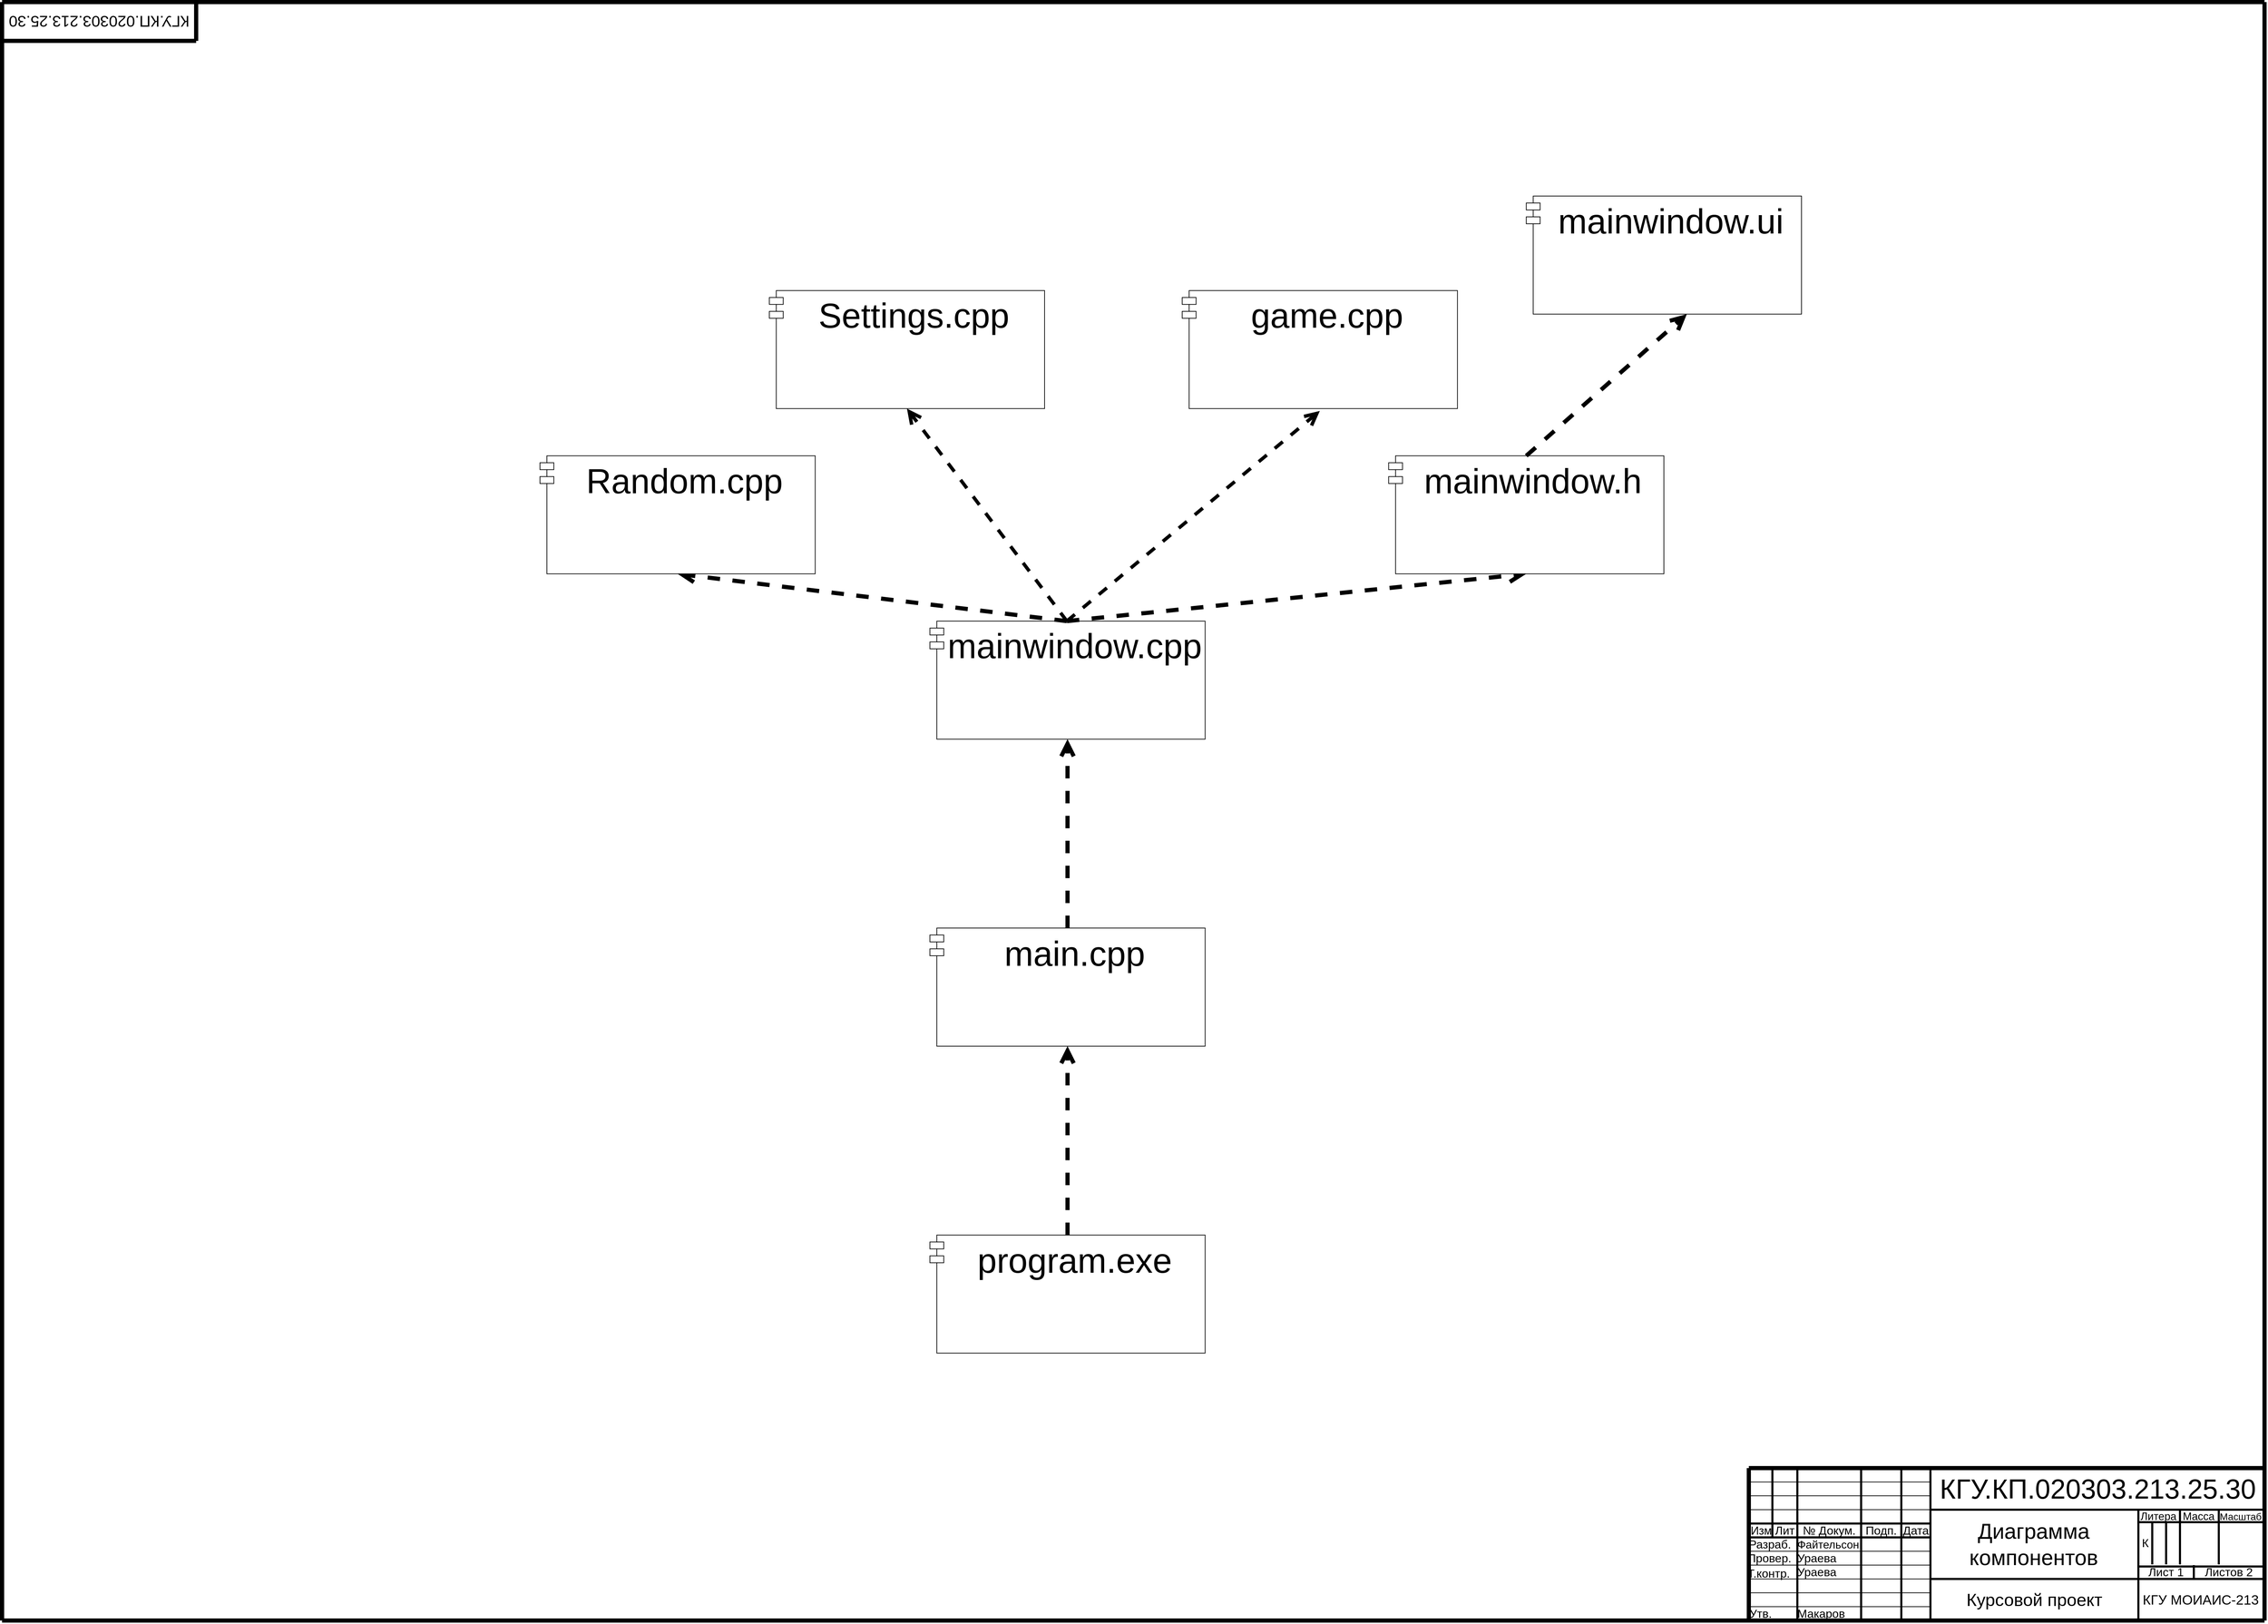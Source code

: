 <mxfile version="26.0.5">
  <diagram name="Страница-1" id="hfI7l834m9IzSOkMLOht">
    <mxGraphModel dx="1466" dy="809" grid="1" gridSize="10" guides="1" tooltips="1" connect="1" arrows="1" fold="1" page="1" pageScale="1" pageWidth="850" pageHeight="1100" math="0" shadow="0">
      <root>
        <mxCell id="0" />
        <mxCell id="1" parent="0" />
        <UserObject label="&lt;div style=&quot;font-size: 1px&quot;&gt;&lt;font style=&quot;font-size:16.93px;font-family:Arial;color:#000000;direction:ltr;letter-spacing:0px;line-height:120%;opacity:1&quot;&gt;Лит&lt;br/&gt;&lt;/font&gt;&lt;/div&gt;" tags="Background" id="srDaBskKyKmV22WjLrVP-1">
          <mxCell style="verticalAlign=middle;align=center;overflow=width;vsdxID=69;fillColor=none;gradientColor=none;shape=stencil(nZBLDoAgDERP0z3SIyjew0SURgSD+Lu9kMZoXLhwN9O+tukAlrNpJg1SzDH4QW/URgNYgZTkjA4UkwJUgGXng+6DX1zLfmoymdXo17xh5zmRJ6Q42BWCfc2oJfdAr+Yv+AP9Cb7OJ3H/2JG1HNGz/84klThPVCc=);strokeColor=none;points=[];labelBackgroundColor=none;rounded=0;html=1;whiteSpace=wrap;" vertex="1" parent="1">
            <mxGeometry x="2632" y="2216" width="40" height="19" as="geometry" />
          </mxCell>
        </UserObject>
        <UserObject label="&lt;div style=&quot;font-size: 1px&quot;&gt;&lt;font style=&quot;font-size:16.93px;font-family:Arial;color:#000000;direction:ltr;letter-spacing:0px;line-height:120%;opacity:1&quot;&gt;№ Докум.&lt;br/&gt;&lt;/font&gt;&lt;/div&gt;" tags="Background" id="srDaBskKyKmV22WjLrVP-2">
          <mxCell style="verticalAlign=middle;align=center;overflow=width;vsdxID=70;fillColor=none;gradientColor=none;shape=stencil(nZBLDoAgDERP0z3SIyjew0SURgSD+Lu9kMZoXLhwN9O+tukAlrNpJg1SzDH4QW/URgNYgZTkjA4UkwJUgGXng+6DX1zLfmoymdXo17xh5zmRJ6Q42BWCfc2oJfdAr+Yv+AP9Cb7OJ3H/2JG1HNGz/84klThPVCc=);strokeColor=none;points=[];labelBackgroundColor=none;rounded=0;html=1;whiteSpace=wrap;" vertex="1" parent="1">
            <mxGeometry x="2670" y="2216" width="92" height="19" as="geometry" />
          </mxCell>
        </UserObject>
        <UserObject label="&lt;div style=&quot;font-size: 1px&quot;&gt;&lt;font style=&quot;font-size:16.93px;font-family:Arial;color:#000000;direction:ltr;letter-spacing:0px;line-height:120%;opacity:1&quot;&gt;Подп.&lt;br/&gt;&lt;/font&gt;&lt;/div&gt;" tags="Background" id="srDaBskKyKmV22WjLrVP-3">
          <mxCell style="verticalAlign=middle;align=center;overflow=width;vsdxID=71;fillColor=none;gradientColor=none;shape=stencil(nZBLDoAgDERP0z3SIyjew0SURgSD+Lu9kMZoXLhwN9O+tukAlrNpJg1SzDH4QW/URgNYgZTkjA4UkwJUgGXng+6DX1zLfmoymdXo17xh5zmRJ6Q42BWCfc2oJfdAr+Yv+AP9Cb7OJ3H/2JG1HNGz/84klThPVCc=);strokeColor=none;points=[];labelBackgroundColor=none;rounded=0;html=1;whiteSpace=wrap;" vertex="1" parent="1">
            <mxGeometry x="2762" y="2216" width="58" height="19" as="geometry" />
          </mxCell>
        </UserObject>
        <UserObject label="&lt;div style=&quot;font-size: 1px&quot;&gt;&lt;font style=&quot;font-size:16.93px;font-family:Arial;color:#000000;direction:ltr;letter-spacing:0px;line-height:120%;opacity:1&quot;&gt;Дата&lt;br/&gt;&lt;/font&gt;&lt;/div&gt;" tags="Background" id="srDaBskKyKmV22WjLrVP-4">
          <mxCell style="verticalAlign=middle;align=center;overflow=width;vsdxID=72;fillColor=none;gradientColor=none;shape=stencil(nZBLDoAgDERP0z3SIyjew0SURgSD+Lu9kMZoXLhwN9O+tukAlrNpJg1SzDH4QW/URgNYgZTkjA4UkwJUgGXng+6DX1zLfmoymdXo17xh5zmRJ6Q42BWCfc2oJfdAr+Yv+AP9Cb7OJ3H/2JG1HNGz/84klThPVCc=);strokeColor=none;points=[];labelBackgroundColor=none;rounded=0;html=1;whiteSpace=wrap;" vertex="1" parent="1">
            <mxGeometry x="2812" y="2216" width="58" height="19" as="geometry" />
          </mxCell>
        </UserObject>
        <UserObject label="&lt;div style=&quot;font-size: 1px&quot;&gt;&lt;p style=&quot;text-align:left;margin-left:0;margin-right:0;margin-top:0px;margin-bottom:0px;text-indent:0;vertical-align:middle;direction:ltr;&quot;&gt;&lt;font style=&quot;font-size:16.93px;font-family:Arial;color:#000000;direction:ltr;letter-spacing:0px;line-height:120%;opacity:1&quot;&gt;Разраб.&lt;br/&gt;&lt;/font&gt;&lt;/p&gt;&lt;/div&gt;" tags="Background" id="srDaBskKyKmV22WjLrVP-5">
          <mxCell style="verticalAlign=middle;align=left;overflow=width;vsdxID=73;fillColor=none;gradientColor=none;shape=stencil(nZBLDoAgDERP0z3SIyjew0SURgSD+Lu9kMZoXLhwN9O+tukAlrNpJg1SzDH4QW/URgNYgZTkjA4UkwJUgGXng+6DX1zLfmoymdXo17xh5zmRJ6Q42BWCfc2oJfdAr+Yv+AP9Cb7OJ3H/2JG1HNGz/84klThPVCc=);strokeColor=none;points=[];labelBackgroundColor=none;rounded=0;html=1;whiteSpace=wrap;" vertex="1" parent="1">
            <mxGeometry x="2600" y="2236" width="76" height="19" as="geometry" />
          </mxCell>
        </UserObject>
        <UserObject label="&lt;div style=&quot;font-size: 1px&quot;&gt;&lt;p style=&quot;text-align:left;margin-left:0;margin-right:0;margin-top:0px;margin-bottom:0px;text-indent:0;vertical-align:middle;direction:ltr;&quot;&gt;&lt;font style=&quot;font-size:16.93px;font-family:Arial;color:#000000;direction:ltr;letter-spacing:0px;line-height:120%;opacity:1&quot;&gt;Провер.&lt;br/&gt;&lt;/font&gt;&lt;/p&gt;&lt;/div&gt;" tags="Background" id="srDaBskKyKmV22WjLrVP-6">
          <mxCell style="verticalAlign=middle;align=left;overflow=width;vsdxID=74;fillColor=none;gradientColor=none;shape=stencil(nZBLDoAgDERP0z3SIyjew0SURgSD+Lu9kMZoXLhwN9O+tukAlrNpJg1SzDH4QW/URgNYgZTkjA4UkwJUgGXng+6DX1zLfmoymdXo17xh5zmRJ6Q42BWCfc2oJfdAr+Yv+AP9Cb7OJ3H/2JG1HNGz/84klThPVCc=);strokeColor=none;points=[];labelBackgroundColor=none;rounded=0;html=1;whiteSpace=wrap;" vertex="1" parent="1">
            <mxGeometry x="2598" y="2256" width="76" height="19" as="geometry" />
          </mxCell>
        </UserObject>
        <UserObject label="&lt;div style=&quot;font-size: 1px&quot;&gt;&lt;p style=&quot;text-align:left;margin-left:0;margin-right:0;margin-top:0px;margin-bottom:0px;text-indent:0;vertical-align:middle;direction:ltr;&quot;&gt;&lt;font style=&quot;font-size:16.93px;font-family:Arial;color:#000000;direction:ltr;letter-spacing:0px;line-height:120%;opacity:1&quot;&gt;Т.контр.&lt;br/&gt;&lt;/font&gt;&lt;/p&gt;&lt;/div&gt;" tags="Background" id="srDaBskKyKmV22WjLrVP-7">
          <mxCell style="verticalAlign=middle;align=left;overflow=width;vsdxID=75;fillColor=none;gradientColor=none;shape=stencil(nZBLDoAgDERP0z3SIyjew0SURgSD+Lu9kMZoXLhwN9O+tukAlrNpJg1SzDH4QW/URgNYgZTkjA4UkwJUgGXng+6DX1zLfmoymdXo17xh5zmRJ6Q42BWCfc2oJfdAr+Yv+AP9Cb7OJ3H/2JG1HNGz/84klThPVCc=);strokeColor=none;points=[];labelBackgroundColor=none;rounded=0;html=1;whiteSpace=wrap;" vertex="1" parent="1">
            <mxGeometry x="2598" y="2278" width="76" height="19" as="geometry" />
          </mxCell>
        </UserObject>
        <UserObject label="&lt;div&gt;&lt;p style=&quot;text-align:left;margin-left:0;margin-right:0;margin-top:0px;margin-bottom:0px;text-indent:0;vertical-align:middle;direction:ltr;&quot;&gt;&lt;font style=&quot;font-family: Arial; color: rgb(0, 0, 0); direction: ltr; letter-spacing: 0px; line-height: 120%; opacity: 1; font-size: 16px;&quot;&gt;Файтельсон&lt;br&gt;&lt;/font&gt;&lt;/p&gt;&lt;/div&gt;" tags="Background" id="srDaBskKyKmV22WjLrVP-8">
          <mxCell style="verticalAlign=middle;align=left;overflow=width;vsdxID=76;fillColor=none;gradientColor=none;shape=stencil(nZBLDoAgDERP0z3SIyjew0SURgSD+Lu9kMZoXLhwN9O+tukAlrNpJg1SzDH4QW/URgNYgZTkjA4UkwJUgGXng+6DX1zLfmoymdXo17xh5zmRJ6Q42BWCfc2oJfdAr+Yv+AP9Cb7OJ3H/2JG1HNGz/84klThPVCc=);strokeColor=none;points=[];labelBackgroundColor=none;rounded=0;html=1;whiteSpace=wrap;" vertex="1" parent="1">
            <mxGeometry x="2670" y="2236" width="92" height="19" as="geometry" />
          </mxCell>
        </UserObject>
        <UserObject label="&lt;div style=&quot;font-size: 1px&quot;&gt;&lt;p style=&quot;text-align:left;margin-left:0;margin-right:0;margin-top:0px;margin-bottom:0px;text-indent:0;vertical-align:middle;direction:ltr;&quot;&gt;&lt;font style=&quot;font-size: 16.93px; font-family: Arial; color: rgb(0, 0, 0); direction: ltr; letter-spacing: 0px; line-height: 120%; opacity: 1;&quot;&gt;Ураева&lt;br&gt;&lt;/font&gt;&lt;/p&gt;&lt;/div&gt;" tags="Background" id="srDaBskKyKmV22WjLrVP-9">
          <mxCell style="verticalAlign=middle;align=left;overflow=width;vsdxID=77;fillColor=none;gradientColor=none;shape=stencil(nZBLDoAgDERP0z3SIyjew0SURgSD+Lu9kMZoXLhwN9O+tukAlrNpJg1SzDH4QW/URgNYgZTkjA4UkwJUgGXng+6DX1zLfmoymdXo17xh5zmRJ6Q42BWCfc2oJfdAr+Yv+AP9Cb7OJ3H/2JG1HNGz/84klThPVCc=);strokeColor=none;points=[];labelBackgroundColor=none;rounded=0;html=1;whiteSpace=wrap;" vertex="1" parent="1">
            <mxGeometry x="2670" y="2256" width="92" height="19" as="geometry" />
          </mxCell>
        </UserObject>
        <UserObject label="&lt;div style=&quot;font-size: 1px&quot;&gt;&lt;p style=&quot;text-align:left;margin-left:0;margin-right:0;margin-top:0px;margin-bottom:0px;text-indent:0;vertical-align:middle;direction:ltr;&quot;&gt;&lt;font style=&quot;font-size: 16.93px; font-family: Arial; color: rgb(0, 0, 0); direction: ltr; letter-spacing: 0px; line-height: 120%; opacity: 1;&quot;&gt;Ураева&lt;br&gt;&lt;/font&gt;&lt;/p&gt;&lt;/div&gt;" tags="Background" id="srDaBskKyKmV22WjLrVP-10">
          <mxCell style="verticalAlign=middle;align=left;overflow=width;vsdxID=78;fillColor=none;gradientColor=none;shape=stencil(nZBLDoAgDERP0z3SIyjew0SURgSD+Lu9kMZoXLhwN9O+tukAlrNpJg1SzDH4QW/URgNYgZTkjA4UkwJUgGXng+6DX1zLfmoymdXo17xh5zmRJ6Q42BWCfc2oJfdAr+Yv+AP9Cb7OJ3H/2JG1HNGz/84klThPVCc=);strokeColor=none;points=[];labelBackgroundColor=none;rounded=0;html=1;whiteSpace=wrap;" vertex="1" parent="1">
            <mxGeometry x="2670" y="2276" width="92" height="19" as="geometry" />
          </mxCell>
        </UserObject>
        <UserObject label="&lt;div style=&quot;font-size: 1px&quot;&gt;&lt;p style=&quot;text-align:left;margin-left:0;margin-right:0;margin-top:0px;margin-bottom:0px;text-indent:0;vertical-align:middle;direction:ltr;&quot;&gt;&lt;font style=&quot;font-size:16.93px;font-family:Arial;color:#000000;direction:ltr;letter-spacing:0px;line-height:120%;opacity:1&quot;&gt;Утв.&lt;br/&gt;&lt;/font&gt;&lt;/p&gt;&lt;/div&gt;" tags="Background" id="srDaBskKyKmV22WjLrVP-11">
          <mxCell style="verticalAlign=middle;align=left;overflow=width;vsdxID=79;fillColor=none;gradientColor=none;shape=stencil(nZBLDoAgDERP0z3SIyjew0SURgSD+Lu9kMZoXLhwN9O+tukAlrNpJg1SzDH4QW/URgNYgZTkjA4UkwJUgGXng+6DX1zLfmoymdXo17xh5zmRJ6Q42BWCfc2oJfdAr+Yv+AP9Cb7OJ3H/2JG1HNGz/84klThPVCc=);strokeColor=none;points=[];labelBackgroundColor=none;rounded=0;html=1;whiteSpace=wrap;" vertex="1" parent="1">
            <mxGeometry x="2601" y="2336" width="68" height="19" as="geometry" />
          </mxCell>
        </UserObject>
        <UserObject label="&lt;div style=&quot;font-size: 1px&quot;&gt;&lt;p style=&quot;text-align:left;margin-left:0;margin-right:0;margin-top:0px;margin-bottom:0px;text-indent:0;vertical-align:middle;direction:ltr;&quot;&gt;&lt;font style=&quot;font-size: 16.93px; font-family: Arial; color: rgb(0, 0, 0); direction: ltr; letter-spacing: 0px; line-height: 120%; opacity: 1;&quot;&gt;Макаров&lt;br&gt;&lt;/font&gt;&lt;/p&gt;&lt;/div&gt;" tags="Background" id="srDaBskKyKmV22WjLrVP-12">
          <mxCell style="verticalAlign=middle;align=left;overflow=width;vsdxID=80;fillColor=none;gradientColor=none;shape=stencil(nZBLDoAgDERP0z3SIyjew0SURgSD+Lu9kMZoXLhwN9O+tukAlrNpJg1SzDH4QW/URgNYgZTkjA4UkwJUgGXng+6DX1zLfmoymdXo17xh5zmRJ6Q42BWCfc2oJfdAr+Yv+AP9Cb7OJ3H/2JG1HNGz/84klThPVCc=);strokeColor=none;points=[];labelBackgroundColor=none;rounded=0;html=1;whiteSpace=wrap;" vertex="1" parent="1">
            <mxGeometry x="2670" y="2336" width="92" height="19" as="geometry" />
          </mxCell>
        </UserObject>
        <UserObject label="&lt;div style=&quot;font-size: 1px&quot;&gt;&lt;font style=&quot;font-size: 31.04px; font-family: Arial; color: rgb(0, 0, 0); direction: ltr; letter-spacing: 0px; line-height: 120%; opacity: 1;&quot;&gt;Диаграмма компонентов&lt;br&gt;&lt;/font&gt;&lt;/div&gt;" tags="Background" id="srDaBskKyKmV22WjLrVP-13">
          <mxCell style="verticalAlign=middle;align=center;overflow=width;vsdxID=81;fillColor=none;gradientColor=none;shape=stencil(nZBLDoAgDERP0z3SIyjew0SURgSD+Lu9kMZoXLhwN9O+tukAlrNpJg1SzDH4QW/URgNYgZTkjA4UkwJUgGXng+6DX1zLfmoymdXo17xh5zmRJ6Q42BWCfc2oJfdAr+Yv+AP9Cb7OJ3H/2JG1HNGz/84klThPVCc=);strokeColor=none;points=[];labelBackgroundColor=none;rounded=0;html=1;whiteSpace=wrap;" vertex="1" parent="1">
            <mxGeometry x="2860" y="2196" width="302" height="100" as="geometry" />
          </mxCell>
        </UserObject>
        <UserObject label="&lt;div style=&quot;font-size: 1px&quot;&gt;&lt;font style=&quot;font-size:25.4px;font-family:Arial;color:#000000;direction:ltr;letter-spacing:0px;line-height:120%;opacity:1&quot;&gt;Курсовой проект&lt;br/&gt;&lt;/font&gt;&lt;/div&gt;" tags="Background" id="srDaBskKyKmV22WjLrVP-14">
          <mxCell style="verticalAlign=middle;align=center;overflow=width;vsdxID=84;fillColor=none;gradientColor=none;shape=stencil(nZBLDoAgDERP0z3SIyjew0SURgSD+Lu9kMZoXLhwN9O+tukAlrNpJg1SzDH4QW/URgNYgZTkjA4UkwJUgGXng+6DX1zLfmoymdXo17xh5zmRJ6Q42BWCfc2oJfdAr+Yv+AP9Cb7OJ3H/2JG1HNGz/84klThPVCc=);strokeColor=none;points=[];labelBackgroundColor=none;rounded=0;html=1;whiteSpace=wrap;" vertex="1" parent="1">
            <mxGeometry x="2862" y="2296" width="300" height="59" as="geometry" />
          </mxCell>
        </UserObject>
        <UserObject label="&lt;div style=&quot;font-size: 1px&quot;&gt;&lt;font style=&quot;font-size:19.76px;font-family:Arial;color:#000000;direction:ltr;letter-spacing:0px;line-height:120%;opacity:1&quot;&gt;КГУ МОИАИС-213&lt;br/&gt;&lt;/font&gt;&lt;/div&gt;" tags="Background" id="srDaBskKyKmV22WjLrVP-15">
          <mxCell style="verticalAlign=middle;align=center;overflow=width;vsdxID=87;fillColor=none;gradientColor=none;shape=stencil(nZBLDoAgDERP0z3SIyjew0SURgSD+Lu9kMZoXLhwN9O+tukAlrNpJg1SzDH4QW/URgNYgZTkjA4UkwJUgGXng+6DX1zLfmoymdXo17xh5zmRJ6Q42BWCfc2oJfdAr+Yv+AP9Cb7OJ3H/2JG1HNGz/84klThPVCc=);strokeColor=none;points=[];labelBackgroundColor=none;rounded=0;html=1;whiteSpace=wrap;" vertex="1" parent="1">
            <mxGeometry x="3161" y="2296" width="182" height="60" as="geometry" />
          </mxCell>
        </UserObject>
        <UserObject label="&lt;div style=&quot;font-size: 1px&quot;&gt;&lt;font style=&quot;font-size:15.52px;font-family:Arial;color:#000000;direction:ltr;letter-spacing:0px;line-height:120%;opacity:1&quot;&gt;Литера&lt;br/&gt;&lt;/font&gt;&lt;/div&gt;" tags="Background" id="srDaBskKyKmV22WjLrVP-17">
          <mxCell style="verticalAlign=middle;align=center;overflow=width;vsdxID=92;fillColor=none;gradientColor=none;shape=stencil(nZBLDoAgDERP0z3SIyjew0SURgSD+Lu9kMZoXLhwN9O+tukAlrNpJg1SzDH4QW/URgNYgZTkjA4UkwJUgGXng+6DX1zLfmoymdXo17xh5zmRJ6Q42BWCfc2oJfdAr+Yv+AP9Cb7OJ3H/2JG1HNGz/84klThPVCc=);strokeColor=none;points=[];labelBackgroundColor=none;rounded=0;html=1;whiteSpace=wrap;" vertex="1" parent="1">
            <mxGeometry x="3157" y="2196" width="68" height="18" as="geometry" />
          </mxCell>
        </UserObject>
        <UserObject label="&lt;div style=&quot;font-size: 1px&quot;&gt;&lt;font style=&quot;font-size:15.52px;font-family:Arial;color:#000000;direction:ltr;letter-spacing:0px;line-height:120%;opacity:1&quot;&gt;Масса&lt;br/&gt;&lt;/font&gt;&lt;/div&gt;" tags="Background" id="srDaBskKyKmV22WjLrVP-18">
          <mxCell style="verticalAlign=middle;align=center;overflow=width;vsdxID=93;fillColor=none;gradientColor=none;shape=stencil(nZBLDoAgDERP0z3SIyjew0SURgSD+Lu9kMZoXLhwN9O+tukAlrNpJg1SzDH4QW/URgNYgZTkjA4UkwJUgGXng+6DX1zLfmoymdXo17xh5zmRJ6Q42BWCfc2oJfdAr+Yv+AP9Cb7OJ3H/2JG1HNGz/84klThPVCc=);strokeColor=none;points=[];labelBackgroundColor=none;rounded=0;html=1;whiteSpace=wrap;" vertex="1" parent="1">
            <mxGeometry x="3217" y="2196" width="64" height="17" as="geometry" />
          </mxCell>
        </UserObject>
        <UserObject label="&lt;div style=&quot;font-size: 1px&quot;&gt;&lt;font style=&quot;font-size:14.11px;font-family:Arial;color:#000000;direction:ltr;letter-spacing:0px;line-height:120%;opacity:1&quot;&gt;Масштаб&lt;br/&gt;&lt;/font&gt;&lt;/div&gt;" tags="Background" id="srDaBskKyKmV22WjLrVP-19">
          <mxCell style="verticalAlign=middle;align=center;overflow=width;vsdxID=95;fillColor=none;gradientColor=none;shape=stencil(nZBLDoAgDERP0z3SIyjew0SURgSD+Lu9kMZoXLhwN9O+tukAlrNpJg1SzDH4QW/URgNYgZTkjA4UkwJUgGXng+6DX1zLfmoymdXo17xh5zmRJ6Q42BWCfc2oJfdAr+Yv+AP9Cb7OJ3H/2JG1HNGz/84klThPVCc=);strokeColor=none;points=[];labelBackgroundColor=none;rounded=0;html=1;whiteSpace=wrap;" vertex="1" parent="1">
            <mxGeometry x="3273" y="2197" width="73" height="17" as="geometry" />
          </mxCell>
        </UserObject>
        <UserObject label="&lt;div style=&quot;font-size: 1px&quot;&gt;&lt;font style=&quot;font-size:16.93px;font-family:Arial;color:#000000;direction:ltr;letter-spacing:0px;line-height:120%;opacity:1&quot;&gt;К&lt;br/&gt;&lt;/font&gt;&lt;/div&gt;" tags="Background" id="srDaBskKyKmV22WjLrVP-20">
          <mxCell style="verticalAlign=middle;align=center;overflow=width;vsdxID=96;fillColor=none;gradientColor=none;shape=stencil(nZBLDoAgDERP0z3SIyjew0SURgSD+Lu9kMZoXLhwN9O+tukAlrNpJg1SzDH4QW/URgNYgZTkjA4UkwJUgGXng+6DX1zLfmoymdXo17xh5zmRJ6Q42BWCfc2oJfdAr+Yv+AP9Cb7OJ3H/2JG1HNGz/84klThPVCc=);strokeColor=none;points=[];labelBackgroundColor=none;rounded=0;html=1;whiteSpace=wrap;" vertex="1" parent="1">
            <mxGeometry x="3162" y="2214" width="20" height="61" as="geometry" />
          </mxCell>
        </UserObject>
        <UserObject label="&lt;div style=&quot;font-size: 1px&quot;&gt;&lt;p style=&quot;text-align:center;margin-left:0;margin-right:0;margin-top:0px;margin-bottom:0px;text-indent:0;vertical-align:middle;direction:ltr;&quot;&gt;&lt;font style=&quot;font-size: 39.51px; font-family: Arial; color: rgb(0, 0, 0); direction: ltr; letter-spacing: 0px; line-height: 120%; opacity: 1;&quot;&gt;КГУ.КП.020303.213.&lt;/font&gt;&lt;font style=&quot;font-size: 39.51px; font-family: Arial; color: rgb(0, 0, 0); direction: ltr; letter-spacing: 0px; line-height: 120%; opacity: 1;&quot;&gt;25&lt;/font&gt;&lt;font style=&quot;font-size: 39.51px; font-family: Arial; color: rgb(0, 0, 0); direction: ltr; letter-spacing: 0px; line-height: 120%; opacity: 1;&quot;&gt;.30&lt;br&gt;&lt;/font&gt;&lt;/p&gt;&lt;/div&gt;" tags="Background" id="srDaBskKyKmV22WjLrVP-21">
          <mxCell style="verticalAlign=middle;align=center;overflow=width;vsdxID=98;fillColor=none;gradientColor=none;shape=stencil(nZBLDoAgDERP0z3SIyjew0SURgSD+Lu9kMZoXLhwN9O+tukAlrNpJg1SzDH4QW/URgNYgZTkjA4UkwJUgGXng+6DX1zLfmoymdXo17xh5zmRJ6Q42BWCfc2oJfdAr+Yv+AP9Cb7OJ3H/2JG1HNGz/84klThPVCc=);strokeColor=none;points=[];labelBackgroundColor=none;rounded=0;html=1;whiteSpace=wrap;" vertex="1" parent="1">
            <mxGeometry x="2864" y="2136" width="479" height="60" as="geometry" />
          </mxCell>
        </UserObject>
        <UserObject label="&lt;div style=&quot;font-size: 1px&quot;&gt;&lt;font style=&quot;font-size: 22.58px; font-family: Arial; color: rgb(0, 0, 0); direction: ltr; letter-spacing: 0px; line-height: 120%; opacity: 1;&quot;&gt;КГУ.КП.020303.213.25.30&lt;br&gt;&lt;/font&gt;&lt;/div&gt;" tags="Background" id="srDaBskKyKmV22WjLrVP-22">
          <mxCell style="verticalAlign=middle;align=center;overflow=width;vsdxID=99;rotation=180;fillColor=none;gradientColor=none;shape=stencil(nZBLDoAgDERP0z3SIyjew0SURgSD+Lu9kMZoXLhwN9O+tukAlrNpJg1SzDH4QW/URgNYgZTkjA4UkwJUgGXng+6DX1zLfmoymdXo17xh5zmRJ6Q42BWCfc2oJfdAr+Yv+AP9Cb7OJ3H/2JG1HNGz/84klThPVCc=);strokeColor=none;points=[];labelBackgroundColor=none;rounded=0;html=1;whiteSpace=wrap;" vertex="1" parent="1">
            <mxGeometry x="80" y="20" width="280" height="56" as="geometry" />
          </mxCell>
        </UserObject>
        <UserObject label="&lt;div style=&quot;font-size: 1px&quot;&gt;&lt;font style=&quot;font-size:16.23px;font-family:Arial;color:#000000;direction:ltr;letter-spacing:0px;line-height:120%;opacity:1&quot;&gt;Изм&lt;br/&gt;&lt;/font&gt;&lt;/div&gt;" tags="Background" id="srDaBskKyKmV22WjLrVP-23">
          <mxCell style="verticalAlign=middle;align=center;overflow=width;vsdxID=100;fillColor=none;gradientColor=none;shape=stencil(nZBLDoAgDERP0z3SIyjew0SURgSD+Lu9kMZoXLhwN9O+tukAlrNpJg1SzDH4QW/URgNYgZTkjA4UkwJUgGXng+6DX1zLfmoymdXo17xh5zmRJ6Q42BWCfc2oJfdAr+Yv+AP9Cb7OJ3H/2JG1HNGz/84klThPVCc=);strokeColor=none;points=[];labelBackgroundColor=none;rounded=0;html=1;whiteSpace=wrap;" vertex="1" parent="1">
            <mxGeometry x="2595" y="2216" width="46" height="19" as="geometry" />
          </mxCell>
        </UserObject>
        <UserObject label="" tags="Соединительная_линия" id="srDaBskKyKmV22WjLrVP-24">
          <mxCell style="vsdxID=2;edgeStyle=none;startArrow=none;endArrow=none;startSize=9;endSize=9;strokeWidth=6;spacingTop=0;spacingBottom=0;spacingLeft=0;spacingRight=0;verticalAlign=middle;html=1;labelBackgroundColor=#ffffff;rounded=0;" edge="1" parent="1">
            <mxGeometry relative="1" as="geometry">
              <mxPoint as="offset" />
              <Array as="points" />
              <mxPoint x="80" y="2356" as="sourcePoint" />
              <mxPoint x="3344" y="2356" as="targetPoint" />
            </mxGeometry>
          </mxCell>
        </UserObject>
        <UserObject label="" tags="Соединительная_линия" id="srDaBskKyKmV22WjLrVP-25">
          <mxCell style="vsdxID=3;edgeStyle=none;startArrow=none;endArrow=none;startSize=9;endSize=9;strokeWidth=6;spacingTop=0;spacingBottom=0;spacingLeft=0;spacingRight=0;verticalAlign=middle;html=1;labelBackgroundColor=#ffffff;rounded=0;" edge="1" parent="1">
            <mxGeometry relative="1" as="geometry">
              <mxPoint x="10" as="offset" />
              <Array as="points" />
              <mxPoint x="3344" y="20" as="sourcePoint" />
              <mxPoint x="3344" y="2356" as="targetPoint" />
            </mxGeometry>
          </mxCell>
        </UserObject>
        <UserObject label="" tags="Соединительная_линия" id="srDaBskKyKmV22WjLrVP-26">
          <mxCell style="vsdxID=4;edgeStyle=none;startArrow=none;endArrow=none;startSize=9;endSize=9;strokeWidth=6;spacingTop=0;spacingBottom=0;spacingLeft=0;spacingRight=0;verticalAlign=middle;html=1;labelBackgroundColor=#ffffff;rounded=0;" edge="1" parent="1">
            <mxGeometry relative="1" as="geometry">
              <mxPoint as="offset" />
              <Array as="points" />
              <mxPoint x="80" y="20" as="sourcePoint" />
              <mxPoint x="3344" y="20" as="targetPoint" />
            </mxGeometry>
          </mxCell>
        </UserObject>
        <UserObject label="" tags="Соединительная_линия" id="srDaBskKyKmV22WjLrVP-27">
          <mxCell style="vsdxID=5;edgeStyle=none;startArrow=none;endArrow=none;startSize=9;endSize=9;strokeWidth=6;spacingTop=0;spacingBottom=0;spacingLeft=0;spacingRight=0;verticalAlign=middle;html=1;labelBackgroundColor=#ffffff;rounded=0;" edge="1" parent="1">
            <mxGeometry relative="1" as="geometry">
              <mxPoint x="10" as="offset" />
              <Array as="points" />
              <mxPoint x="80" y="2356" as="sourcePoint" />
              <mxPoint x="80" y="20" as="targetPoint" />
            </mxGeometry>
          </mxCell>
        </UserObject>
        <UserObject label="" tags="Соединительная_линия" id="srDaBskKyKmV22WjLrVP-28">
          <mxCell style="vsdxID=6;edgeStyle=none;startArrow=none;endArrow=none;startSize=9;endSize=9;strokeWidth=6;spacingTop=0;spacingBottom=0;spacingLeft=0;spacingRight=0;verticalAlign=middle;html=1;labelBackgroundColor=#ffffff;rounded=0;" edge="1" parent="1">
            <mxGeometry relative="1" as="geometry">
              <mxPoint as="offset" />
              <Array as="points" />
              <mxPoint x="360" y="76" as="sourcePoint" />
              <mxPoint x="80" y="76" as="targetPoint" />
            </mxGeometry>
          </mxCell>
        </UserObject>
        <UserObject label="" tags="Соединительная_линия" id="srDaBskKyKmV22WjLrVP-29">
          <mxCell style="vsdxID=7;edgeStyle=none;startArrow=none;endArrow=none;startSize=9;endSize=9;strokeWidth=6;spacingTop=0;spacingBottom=0;spacingLeft=0;spacingRight=0;verticalAlign=middle;html=1;labelBackgroundColor=#ffffff;rounded=0;" edge="1" parent="1">
            <mxGeometry relative="1" as="geometry">
              <mxPoint x="10" as="offset" />
              <Array as="points" />
              <mxPoint x="360" y="76" as="sourcePoint" />
              <mxPoint x="360" y="20" as="targetPoint" />
            </mxGeometry>
          </mxCell>
        </UserObject>
        <UserObject label="" tags="Соединительная_линия" id="srDaBskKyKmV22WjLrVP-30">
          <mxCell style="vsdxID=8;edgeStyle=none;startArrow=none;endArrow=none;startSize=9;endSize=9;strokeWidth=6;spacingTop=0;spacingBottom=0;spacingLeft=0;spacingRight=0;verticalAlign=middle;html=1;labelBackgroundColor=#ffffff;rounded=0;" edge="1" parent="1">
            <mxGeometry relative="1" as="geometry">
              <mxPoint x="10" y="-1" as="offset" />
              <Array as="points" />
              <mxPoint x="2600" y="2136" as="sourcePoint" />
              <mxPoint x="2600" y="2356" as="targetPoint" />
            </mxGeometry>
          </mxCell>
        </UserObject>
        <UserObject label="" tags="Соединительная_линия" id="srDaBskKyKmV22WjLrVP-31">
          <mxCell style="vsdxID=9;edgeStyle=none;startArrow=none;endArrow=none;startSize=9;endSize=9;strokeWidth=6;spacingTop=0;spacingBottom=0;spacingLeft=0;spacingRight=0;verticalAlign=middle;html=1;labelBackgroundColor=#ffffff;rounded=0;" edge="1" parent="1">
            <mxGeometry relative="1" as="geometry">
              <mxPoint as="offset" />
              <Array as="points" />
              <mxPoint x="2600" y="2136" as="sourcePoint" />
              <mxPoint x="3344" y="2136" as="targetPoint" />
            </mxGeometry>
          </mxCell>
        </UserObject>
        <UserObject label="" tags="Соединительная_линия" id="srDaBskKyKmV22WjLrVP-32">
          <mxCell style="vsdxID=11;edgeStyle=none;startArrow=none;endArrow=none;startSize=9;endSize=9;strokeWidth=3;spacingTop=0;spacingBottom=0;spacingLeft=0;spacingRight=0;verticalAlign=middle;html=1;labelBackgroundColor=#ffffff;rounded=0;" edge="1" parent="1">
            <mxGeometry relative="1" as="geometry">
              <mxPoint x="10" as="offset" />
              <Array as="points" />
              <mxPoint x="2862" y="2355" as="sourcePoint" />
              <mxPoint x="2862" y="2138" as="targetPoint" />
            </mxGeometry>
          </mxCell>
        </UserObject>
        <UserObject label="" tags="Соединительная_линия" id="srDaBskKyKmV22WjLrVP-33">
          <mxCell style="vsdxID=14;edgeStyle=none;startArrow=none;endArrow=none;startSize=9;endSize=9;strokeWidth=3;spacingTop=0;spacingBottom=0;spacingLeft=0;spacingRight=0;verticalAlign=middle;html=1;labelBackgroundColor=#ffffff;rounded=0;" edge="1" parent="1">
            <mxGeometry relative="1" as="geometry">
              <mxPoint x="10" y="-1" as="offset" />
              <Array as="points" />
              <mxPoint x="2820" y="2354" as="sourcePoint" />
              <mxPoint x="2820" y="2136" as="targetPoint" />
            </mxGeometry>
          </mxCell>
        </UserObject>
        <UserObject label="" tags="Соединительная_линия" id="srDaBskKyKmV22WjLrVP-34">
          <mxCell style="vsdxID=15;edgeStyle=none;startArrow=none;endArrow=none;startSize=9;endSize=9;strokeWidth=3;spacingTop=0;spacingBottom=0;spacingLeft=0;spacingRight=0;verticalAlign=middle;html=1;labelBackgroundColor=#ffffff;rounded=0;" edge="1" parent="1">
            <mxGeometry relative="1" as="geometry">
              <mxPoint x="10" y="-1" as="offset" />
              <Array as="points" />
              <mxPoint x="2762" y="2354" as="sourcePoint" />
              <mxPoint x="2762" y="2136" as="targetPoint" />
            </mxGeometry>
          </mxCell>
        </UserObject>
        <UserObject label="" tags="Соединительная_линия" id="srDaBskKyKmV22WjLrVP-35">
          <mxCell style="vsdxID=16;edgeStyle=none;startArrow=none;endArrow=none;startSize=9;endSize=9;strokeWidth=3;spacingTop=0;spacingBottom=0;spacingLeft=0;spacingRight=0;verticalAlign=middle;html=1;labelBackgroundColor=#ffffff;rounded=0;" edge="1" parent="1">
            <mxGeometry relative="1" as="geometry">
              <mxPoint x="10" y="-1" as="offset" />
              <Array as="points" />
              <mxPoint x="2670" y="2354" as="sourcePoint" />
              <mxPoint x="2670" y="2136" as="targetPoint" />
            </mxGeometry>
          </mxCell>
        </UserObject>
        <UserObject label="" tags="Соединительная_линия" id="srDaBskKyKmV22WjLrVP-36">
          <mxCell style="vsdxID=17;edgeStyle=none;startArrow=none;endArrow=none;startSize=9;endSize=9;strokeWidth=3;spacingTop=0;spacingBottom=0;spacingLeft=0;spacingRight=0;verticalAlign=middle;html=1;labelBackgroundColor=#ffffff;rounded=0;" edge="1" parent="1">
            <mxGeometry relative="1" as="geometry">
              <mxPoint x="10" as="offset" />
              <Array as="points" />
              <mxPoint x="2634" y="2235" as="sourcePoint" />
              <mxPoint x="2634" y="2136" as="targetPoint" />
            </mxGeometry>
          </mxCell>
        </UserObject>
        <UserObject label="" tags="Соединительная_линия" id="srDaBskKyKmV22WjLrVP-37">
          <mxCell style="vsdxID=18;edgeStyle=none;startArrow=none;endArrow=none;startSize=9;endSize=9;strokeWidth=3;spacingTop=0;spacingBottom=0;spacingLeft=0;spacingRight=0;verticalAlign=middle;html=1;labelBackgroundColor=#ffffff;rounded=0;" edge="1" parent="1">
            <mxGeometry relative="1" as="geometry">
              <mxPoint as="offset" />
              <Array as="points" />
              <mxPoint x="3343" y="2196" as="sourcePoint" />
              <mxPoint x="2862" y="2196" as="targetPoint" />
            </mxGeometry>
          </mxCell>
        </UserObject>
        <UserObject label="" tags="Соединительная_линия" id="srDaBskKyKmV22WjLrVP-38">
          <mxCell style="vsdxID=19;edgeStyle=none;startArrow=none;endArrow=none;startSize=9;endSize=9;strokeWidth=3;spacingTop=0;spacingBottom=0;spacingLeft=0;spacingRight=0;verticalAlign=middle;html=1;labelBackgroundColor=#ffffff;rounded=0;" edge="1" parent="1">
            <mxGeometry relative="1" as="geometry">
              <mxPoint as="offset" />
              <Array as="points" />
              <mxPoint x="3343" y="2296" as="sourcePoint" />
              <mxPoint x="2862" y="2296" as="targetPoint" />
            </mxGeometry>
          </mxCell>
        </UserObject>
        <UserObject label="" tags="Соединительная_линия" id="srDaBskKyKmV22WjLrVP-39">
          <mxCell style="vsdxID=20;edgeStyle=none;startArrow=none;endArrow=none;startSize=9;endSize=9;strokeWidth=3;spacingTop=0;spacingBottom=0;spacingLeft=0;spacingRight=0;verticalAlign=middle;html=1;labelBackgroundColor=#ffffff;rounded=0;" edge="1" parent="1">
            <mxGeometry relative="1" as="geometry">
              <mxPoint x="10" as="offset" />
              <Array as="points" />
              <mxPoint x="3162" y="2355" as="sourcePoint" />
              <mxPoint x="3162" y="2196" as="targetPoint" />
            </mxGeometry>
          </mxCell>
        </UserObject>
        <UserObject label="" tags="Соединительная_линия" id="srDaBskKyKmV22WjLrVP-40">
          <mxCell style="vsdxID=22;edgeStyle=none;startArrow=none;endArrow=none;startSize=9;endSize=9;strokeWidth=3;spacingTop=0;spacingBottom=0;spacingLeft=0;spacingRight=0;verticalAlign=middle;html=1;labelBackgroundColor=#ffffff;rounded=0;" edge="1" parent="1">
            <mxGeometry relative="1" as="geometry">
              <mxPoint x="-1" as="offset" />
              <Array as="points" />
              <mxPoint x="3342" y="2214" as="sourcePoint" />
              <mxPoint x="3162" y="2214" as="targetPoint" />
            </mxGeometry>
          </mxCell>
        </UserObject>
        <UserObject label="" tags="Соединительная_линия" id="srDaBskKyKmV22WjLrVP-41">
          <mxCell style="vsdxID=23;edgeStyle=none;startArrow=none;endArrow=none;startSize=9;endSize=9;strokeWidth=3;spacingTop=0;spacingBottom=0;spacingLeft=0;spacingRight=0;verticalAlign=middle;html=1;labelBackgroundColor=#ffffff;rounded=0;" edge="1" parent="1">
            <mxGeometry relative="1" as="geometry">
              <mxPoint as="offset" />
              <Array as="points" />
              <mxPoint x="3343" y="2278" as="sourcePoint" />
              <mxPoint x="3162" y="2278" as="targetPoint" />
            </mxGeometry>
          </mxCell>
        </UserObject>
        <UserObject label="" tags="Соединительная_линия" id="srDaBskKyKmV22WjLrVP-42">
          <mxCell style="vsdxID=24;edgeStyle=none;startArrow=none;endArrow=none;startSize=9;endSize=9;strokeWidth=3;spacingTop=0;spacingBottom=0;spacingLeft=0;spacingRight=0;verticalAlign=middle;html=1;labelBackgroundColor=#ffffff;rounded=0;" edge="1" parent="1">
            <mxGeometry relative="1" as="geometry">
              <mxPoint x="-10" y="-1" as="offset" />
              <Array as="points" />
              <mxPoint x="3222" y="2196" as="sourcePoint" />
              <mxPoint x="3222" y="2275" as="targetPoint" />
            </mxGeometry>
          </mxCell>
        </UserObject>
        <UserObject label="" tags="Соединительная_линия" id="srDaBskKyKmV22WjLrVP-43">
          <mxCell style="vsdxID=25;edgeStyle=none;startArrow=none;endArrow=none;startSize=9;endSize=9;strokeWidth=3;spacingTop=0;spacingBottom=0;spacingLeft=0;spacingRight=0;verticalAlign=middle;html=1;labelBackgroundColor=#ffffff;rounded=0;" edge="1" parent="1">
            <mxGeometry relative="1" as="geometry">
              <mxPoint x="10" y="-1" as="offset" />
              <Array as="points" />
              <mxPoint x="3278" y="2196" as="sourcePoint" />
              <mxPoint x="3278" y="2275" as="targetPoint" />
            </mxGeometry>
          </mxCell>
        </UserObject>
        <UserObject label="" tags="Соединительная_линия" id="srDaBskKyKmV22WjLrVP-44">
          <mxCell style="vsdxID=26;edgeStyle=none;startArrow=none;endArrow=none;startSize=9;endSize=9;strokeWidth=3;spacingTop=0;spacingBottom=0;spacingLeft=0;spacingRight=0;verticalAlign=middle;html=1;labelBackgroundColor=#ffffff;rounded=0;" edge="1" parent="1">
            <mxGeometry relative="1" as="geometry">
              <mxPoint x="10" y="-1" as="offset" />
              <Array as="points" />
              <mxPoint x="3182" y="2214" as="sourcePoint" />
              <mxPoint x="3182" y="2275" as="targetPoint" />
            </mxGeometry>
          </mxCell>
        </UserObject>
        <UserObject label="" tags="Соединительная_линия" id="srDaBskKyKmV22WjLrVP-45">
          <mxCell style="vsdxID=27;edgeStyle=none;startArrow=none;endArrow=none;startSize=9;endSize=9;strokeWidth=3;spacingTop=0;spacingBottom=0;spacingLeft=0;spacingRight=0;verticalAlign=middle;html=1;labelBackgroundColor=#ffffff;rounded=0;" edge="1" parent="1">
            <mxGeometry relative="1" as="geometry">
              <mxPoint x="10" y="-1" as="offset" />
              <Array as="points" />
              <mxPoint x="3202" y="2214" as="sourcePoint" />
              <mxPoint x="3202" y="2275" as="targetPoint" />
            </mxGeometry>
          </mxCell>
        </UserObject>
        <UserObject label="" tags="Соединительная_линия" id="srDaBskKyKmV22WjLrVP-46">
          <mxCell style="vsdxID=29;edgeStyle=none;startArrow=none;endArrow=none;startSize=9;endSize=9;spacingTop=0;spacingBottom=0;spacingLeft=0;spacingRight=0;verticalAlign=middle;html=1;labelBackgroundColor=#ffffff;rounded=0;" edge="1" parent="1">
            <mxGeometry relative="1" as="geometry">
              <mxPoint x="-1" as="offset" />
              <Array as="points" />
              <mxPoint x="2600" y="2156" as="sourcePoint" />
              <mxPoint x="2861" y="2156" as="targetPoint" />
            </mxGeometry>
          </mxCell>
        </UserObject>
        <UserObject label="" tags="Соединительная_линия" id="srDaBskKyKmV22WjLrVP-47">
          <mxCell style="vsdxID=30;edgeStyle=none;startArrow=none;endArrow=none;startSize=9;endSize=9;spacingTop=0;spacingBottom=0;spacingLeft=0;spacingRight=0;verticalAlign=middle;html=1;labelBackgroundColor=#ffffff;rounded=0;" edge="1" parent="1">
            <mxGeometry relative="1" as="geometry">
              <mxPoint x="-1" as="offset" />
              <Array as="points" />
              <mxPoint x="2600" y="2196" as="sourcePoint" />
              <mxPoint x="2861" y="2196" as="targetPoint" />
            </mxGeometry>
          </mxCell>
        </UserObject>
        <UserObject label="" tags="Соединительная_линия" id="srDaBskKyKmV22WjLrVP-48">
          <mxCell style="vsdxID=32;edgeStyle=none;startArrow=none;endArrow=none;startSize=9;endSize=9;spacingTop=0;spacingBottom=0;spacingLeft=0;spacingRight=0;verticalAlign=middle;html=1;labelBackgroundColor=#ffffff;rounded=0;" edge="1" parent="1">
            <mxGeometry relative="1" as="geometry">
              <mxPoint x="-1" as="offset" />
              <Array as="points" />
              <mxPoint x="2600" y="2176" as="sourcePoint" />
              <mxPoint x="2861" y="2176" as="targetPoint" />
            </mxGeometry>
          </mxCell>
        </UserObject>
        <UserObject label="" tags="Соединительная_линия" id="srDaBskKyKmV22WjLrVP-49">
          <mxCell style="vsdxID=33;edgeStyle=none;startArrow=none;endArrow=none;startSize=9;endSize=9;strokeWidth=3;spacingTop=0;spacingBottom=0;spacingLeft=0;spacingRight=0;verticalAlign=middle;html=1;labelBackgroundColor=#ffffff;rounded=0;" edge="1" parent="1">
            <mxGeometry relative="1" as="geometry">
              <mxPoint x="-1" as="offset" />
              <Array as="points" />
              <mxPoint x="2600" y="2216" as="sourcePoint" />
              <mxPoint x="2861" y="2216" as="targetPoint" />
            </mxGeometry>
          </mxCell>
        </UserObject>
        <UserObject label="" tags="Соединительная_линия" id="srDaBskKyKmV22WjLrVP-50">
          <mxCell style="vsdxID=61;edgeStyle=none;startArrow=none;endArrow=none;startSize=9;endSize=9;strokeWidth=3;spacingTop=0;spacingBottom=0;spacingLeft=0;spacingRight=0;verticalAlign=middle;html=1;labelBackgroundColor=#ffffff;rounded=0;" edge="1" parent="1">
            <mxGeometry relative="1" as="geometry">
              <mxPoint x="-1" as="offset" />
              <Array as="points" />
              <mxPoint x="2600" y="2236" as="sourcePoint" />
              <mxPoint x="2861" y="2236" as="targetPoint" />
            </mxGeometry>
          </mxCell>
        </UserObject>
        <UserObject label="" tags="Соединительная_линия" id="srDaBskKyKmV22WjLrVP-51">
          <mxCell style="vsdxID=62;edgeStyle=none;startArrow=none;endArrow=none;startSize=9;endSize=9;spacingTop=0;spacingBottom=0;spacingLeft=0;spacingRight=0;verticalAlign=middle;html=1;labelBackgroundColor=#ffffff;rounded=0;" edge="1" parent="1">
            <mxGeometry relative="1" as="geometry">
              <mxPoint x="-1" as="offset" />
              <Array as="points" />
              <mxPoint x="2600" y="2256" as="sourcePoint" />
              <mxPoint x="2861" y="2256" as="targetPoint" />
            </mxGeometry>
          </mxCell>
        </UserObject>
        <UserObject label="" tags="Соединительная_линия" id="srDaBskKyKmV22WjLrVP-52">
          <mxCell style="vsdxID=63;edgeStyle=none;startArrow=none;endArrow=none;startSize=9;endSize=9;spacingTop=0;spacingBottom=0;spacingLeft=0;spacingRight=0;verticalAlign=middle;html=1;labelBackgroundColor=#ffffff;rounded=0;" edge="1" parent="1">
            <mxGeometry relative="1" as="geometry">
              <mxPoint x="-1" as="offset" />
              <Array as="points" />
              <mxPoint x="2600" y="2276" as="sourcePoint" />
              <mxPoint x="2861" y="2276" as="targetPoint" />
            </mxGeometry>
          </mxCell>
        </UserObject>
        <UserObject label="" tags="Соединительная_линия" id="srDaBskKyKmV22WjLrVP-53">
          <mxCell style="vsdxID=64;edgeStyle=none;startArrow=none;endArrow=none;startSize=9;endSize=9;spacingTop=0;spacingBottom=0;spacingLeft=0;spacingRight=0;verticalAlign=middle;html=1;labelBackgroundColor=#ffffff;rounded=0;" edge="1" parent="1">
            <mxGeometry relative="1" as="geometry">
              <mxPoint x="-1" as="offset" />
              <Array as="points" />
              <mxPoint x="2600" y="2296" as="sourcePoint" />
              <mxPoint x="2861" y="2296" as="targetPoint" />
            </mxGeometry>
          </mxCell>
        </UserObject>
        <UserObject label="" tags="Соединительная_линия" id="srDaBskKyKmV22WjLrVP-54">
          <mxCell style="vsdxID=65;edgeStyle=none;startArrow=none;endArrow=none;startSize=9;endSize=9;spacingTop=0;spacingBottom=0;spacingLeft=0;spacingRight=0;verticalAlign=middle;html=1;labelBackgroundColor=#ffffff;rounded=0;" edge="1" parent="1">
            <mxGeometry relative="1" as="geometry">
              <mxPoint x="-1" as="offset" />
              <Array as="points" />
              <mxPoint x="2600" y="2316" as="sourcePoint" />
              <mxPoint x="2861" y="2316" as="targetPoint" />
            </mxGeometry>
          </mxCell>
        </UserObject>
        <UserObject label="" tags="Соединительная_линия" id="srDaBskKyKmV22WjLrVP-55">
          <mxCell style="vsdxID=66;edgeStyle=none;startArrow=none;endArrow=none;startSize=9;endSize=9;spacingTop=0;spacingBottom=0;spacingLeft=0;spacingRight=0;verticalAlign=middle;html=1;labelBackgroundColor=#ffffff;rounded=0;" edge="1" parent="1">
            <mxGeometry relative="1" as="geometry">
              <mxPoint x="-1" as="offset" />
              <Array as="points" />
              <mxPoint x="2600" y="2336" as="sourcePoint" />
              <mxPoint x="2861" y="2336" as="targetPoint" />
            </mxGeometry>
          </mxCell>
        </UserObject>
        <mxCell id="srDaBskKyKmV22WjLrVP-56" value="" style="group;fontSize=50;strokeWidth=8;" vertex="1" connectable="0" parent="1">
          <mxGeometry x="856" y="300" width="1820" height="1670" as="geometry" />
        </mxCell>
        <mxCell id="srDaBskKyKmV22WjLrVP-57" value="program.exe" style="shape=module;align=left;spacingLeft=20;align=center;verticalAlign=top;whiteSpace=wrap;html=1;fontSize=50;" vertex="1" parent="srDaBskKyKmV22WjLrVP-56">
          <mxGeometry x="562.545" y="1499.592" width="397.091" height="170.408" as="geometry" />
        </mxCell>
        <mxCell id="srDaBskKyKmV22WjLrVP-58" value="" style="endArrow=open;endSize=12;dashed=1;html=1;rounded=0;strokeWidth=6;" edge="1" parent="srDaBskKyKmV22WjLrVP-56">
          <mxGeometry width="160" relative="1" as="geometry">
            <mxPoint x="761.091" y="1499.592" as="sourcePoint" />
            <mxPoint x="761.091" y="1226.939" as="targetPoint" />
            <mxPoint as="offset" />
          </mxGeometry>
        </mxCell>
        <mxCell id="srDaBskKyKmV22WjLrVP-59" value="&lt;div&gt;main.cpp&lt;/div&gt;" style="shape=module;align=left;spacingLeft=20;align=center;verticalAlign=top;whiteSpace=wrap;html=1;fontSize=50;" vertex="1" parent="srDaBskKyKmV22WjLrVP-56">
          <mxGeometry x="562.545" y="1056.531" width="397.091" height="170.408" as="geometry" />
        </mxCell>
        <mxCell id="srDaBskKyKmV22WjLrVP-60" value="" style="endArrow=open;endSize=12;dashed=1;html=1;rounded=0;strokeWidth=6;" edge="1" parent="srDaBskKyKmV22WjLrVP-56">
          <mxGeometry width="160" relative="1" as="geometry">
            <mxPoint x="761.091" y="1056.531" as="sourcePoint" />
            <mxPoint x="761.091" y="783.878" as="targetPoint" />
            <mxPoint as="offset" />
          </mxGeometry>
        </mxCell>
        <mxCell id="srDaBskKyKmV22WjLrVP-61" value="&lt;div&gt;mainwindow.cpp&lt;/div&gt;&lt;div&gt;&lt;br&gt;&lt;/div&gt;" style="shape=module;align=left;spacingLeft=20;align=center;verticalAlign=top;whiteSpace=wrap;html=1;fontSize=50;" vertex="1" parent="srDaBskKyKmV22WjLrVP-56">
          <mxGeometry x="562.545" y="613.469" width="397.091" height="170.408" as="geometry" />
        </mxCell>
        <mxCell id="srDaBskKyKmV22WjLrVP-62" value="" style="endArrow=open;endSize=12;dashed=1;html=1;rounded=0;strokeWidth=6;" edge="1" parent="srDaBskKyKmV22WjLrVP-56">
          <mxGeometry width="160" relative="1" as="geometry">
            <mxPoint x="760.131" y="613.469" as="sourcePoint" />
            <mxPoint x="198.545" y="545.306" as="targetPoint" />
            <mxPoint as="offset" />
          </mxGeometry>
        </mxCell>
        <mxCell id="srDaBskKyKmV22WjLrVP-63" value="" style="endArrow=open;endSize=12;dashed=1;html=1;rounded=0;entryX=0.5;entryY=1;entryDx=0;entryDy=0;strokeWidth=6;" edge="1" parent="srDaBskKyKmV22WjLrVP-56" target="srDaBskKyKmV22WjLrVP-66">
          <mxGeometry width="160" relative="1" as="geometry">
            <mxPoint x="760.131" y="613.469" as="sourcePoint" />
            <mxPoint x="1422.909" y="555.531" as="targetPoint" />
            <mxPoint as="offset" />
          </mxGeometry>
        </mxCell>
        <mxCell id="srDaBskKyKmV22WjLrVP-64" value="" style="endArrow=open;endSize=12;dashed=1;html=1;rounded=0;strokeWidth=5;jumpSize=6;startSize=6;" edge="1" parent="srDaBskKyKmV22WjLrVP-56">
          <mxGeometry width="160" relative="1" as="geometry">
            <mxPoint x="760.131" y="613.469" as="sourcePoint" />
            <mxPoint x="529.455" y="306.735" as="targetPoint" />
            <mxPoint as="offset" />
          </mxGeometry>
        </mxCell>
        <mxCell id="srDaBskKyKmV22WjLrVP-65" value="" style="endArrow=open;endSize=12;dashed=1;html=1;rounded=0;strokeWidth=5;" edge="1" parent="srDaBskKyKmV22WjLrVP-56">
          <mxGeometry width="160" relative="1" as="geometry">
            <mxPoint x="760.131" y="613.469" as="sourcePoint" />
            <mxPoint x="1125.091" y="310.143" as="targetPoint" />
            <mxPoint as="offset" />
          </mxGeometry>
        </mxCell>
        <mxCell id="srDaBskKyKmV22WjLrVP-66" value="&lt;div&gt;mainwindow.h&lt;/div&gt;&lt;div&gt;&lt;br&gt;&lt;/div&gt;" style="shape=module;align=left;spacingLeft=20;align=center;verticalAlign=top;whiteSpace=wrap;html=1;fontSize=50;" vertex="1" parent="srDaBskKyKmV22WjLrVP-56">
          <mxGeometry x="1224.364" y="374.898" width="397.091" height="170.408" as="geometry" />
        </mxCell>
        <mxCell id="srDaBskKyKmV22WjLrVP-67" value="game.cpp" style="shape=module;align=left;spacingLeft=20;align=center;verticalAlign=top;whiteSpace=wrap;html=1;fontSize=50;" vertex="1" parent="srDaBskKyKmV22WjLrVP-56">
          <mxGeometry x="926.545" y="136.327" width="397.091" height="170.408" as="geometry" />
        </mxCell>
        <mxCell id="srDaBskKyKmV22WjLrVP-68" value="Settings.cpp" style="shape=module;align=left;spacingLeft=20;align=center;verticalAlign=top;whiteSpace=wrap;html=1;fontSize=50;" vertex="1" parent="srDaBskKyKmV22WjLrVP-56">
          <mxGeometry x="330.909" y="136.327" width="397.091" height="170.408" as="geometry" />
        </mxCell>
        <mxCell id="srDaBskKyKmV22WjLrVP-69" value="Random.cpp" style="shape=module;align=left;spacingLeft=20;align=center;verticalAlign=top;whiteSpace=wrap;html=1;fontSize=50;" vertex="1" parent="srDaBskKyKmV22WjLrVP-56">
          <mxGeometry y="374.898" width="397.091" height="170.408" as="geometry" />
        </mxCell>
        <mxCell id="srDaBskKyKmV22WjLrVP-70" value="" style="endArrow=open;endSize=12;dashed=1;html=1;rounded=0;strokeWidth=6;" edge="1" parent="srDaBskKyKmV22WjLrVP-56">
          <mxGeometry width="160" relative="1" as="geometry">
            <mxPoint x="1422.909" y="374.898" as="sourcePoint" />
            <mxPoint x="1654.545" y="170.408" as="targetPoint" />
            <mxPoint as="offset" />
          </mxGeometry>
        </mxCell>
        <mxCell id="srDaBskKyKmV22WjLrVP-71" value="&lt;div&gt;mainwindow.ui&lt;/div&gt;&lt;div&gt;&lt;br&gt;&lt;/div&gt;" style="shape=module;align=left;spacingLeft=20;align=center;verticalAlign=top;whiteSpace=wrap;html=1;fontSize=50;" vertex="1" parent="srDaBskKyKmV22WjLrVP-56">
          <mxGeometry x="1422.909" width="397.091" height="170.408" as="geometry" />
        </mxCell>
        <UserObject label="&lt;div style=&quot;font-size: 1px&quot;&gt;&lt;font style=&quot;font-size:16.93px;font-family:Arial;color:#000000;direction:ltr;letter-spacing:0px;line-height:120%;opacity:1&quot;&gt;Лист 1&lt;br/&gt;&lt;/font&gt;&lt;/div&gt;" tags="Background" id="srDaBskKyKmV22WjLrVP-72">
          <mxCell style="verticalAlign=middle;align=center;overflow=width;vsdxID=88;fillColor=none;gradientColor=none;shape=stencil(nZBLDoAgDERP0z3SIyjew0SURgSD+Lu9kMZoXLhwN9O+tukAlrNpJg1SzDH4QW/URgNYgZTkjA4UkwJUgGXng+6DX1zLfmoymdXo17xh5zmRJ6Q42BWCfc2oJfdAr+Yv+AP9Cb7OJ3H/2JG1HNGz/84klThPVCc=);strokeColor=none;points=[];labelBackgroundColor=none;rounded=0;html=1;whiteSpace=wrap;" vertex="1" parent="1">
            <mxGeometry x="3162" y="2276" width="80" height="19" as="geometry" />
          </mxCell>
        </UserObject>
        <UserObject label="&lt;div style=&quot;font-size: 1px&quot;&gt;&lt;font style=&quot;font-size:16.93px;font-family:Arial;color:#000000;direction:ltr;letter-spacing:0px;line-height:120%;opacity:1&quot;&gt;Листов 2&lt;br/&gt;&lt;/font&gt;&lt;/div&gt;" tags="Background" id="srDaBskKyKmV22WjLrVP-73">
          <mxCell style="verticalAlign=middle;align=center;overflow=width;vsdxID=90;fillColor=none;gradientColor=none;shape=stencil(nZBLDoAgDERP0z3SIyjew0SURgSD+Lu9kMZoXLhwN9O+tukAlrNpJg1SzDH4QW/URgNYgZTkjA4UkwJUgGXng+6DX1zLfmoymdXo17xh5zmRJ6Q42BWCfc2oJfdAr+Yv+AP9Cb7OJ3H/2JG1HNGz/84klThPVCc=);strokeColor=none;points=[];labelBackgroundColor=none;rounded=0;html=1;whiteSpace=wrap;" vertex="1" parent="1">
            <mxGeometry x="3242" y="2276" width="101" height="20" as="geometry" />
          </mxCell>
        </UserObject>
        <UserObject label="" tags="Соединительная_линия" id="srDaBskKyKmV22WjLrVP-74">
          <mxCell style="vsdxID=28;edgeStyle=none;startArrow=none;endArrow=none;startSize=9;endSize=9;strokeWidth=3;spacingTop=0;spacingBottom=0;spacingLeft=0;spacingRight=0;verticalAlign=middle;html=1;labelBackgroundColor=#ffffff;rounded=0;" edge="1" parent="1">
            <mxGeometry relative="1" as="geometry">
              <mxPoint x="10" y="-1" as="offset" />
              <Array as="points" />
              <mxPoint x="3242" y="2276" as="sourcePoint" />
              <mxPoint x="3242" y="2295" as="targetPoint" />
            </mxGeometry>
          </mxCell>
        </UserObject>
      </root>
    </mxGraphModel>
  </diagram>
</mxfile>
